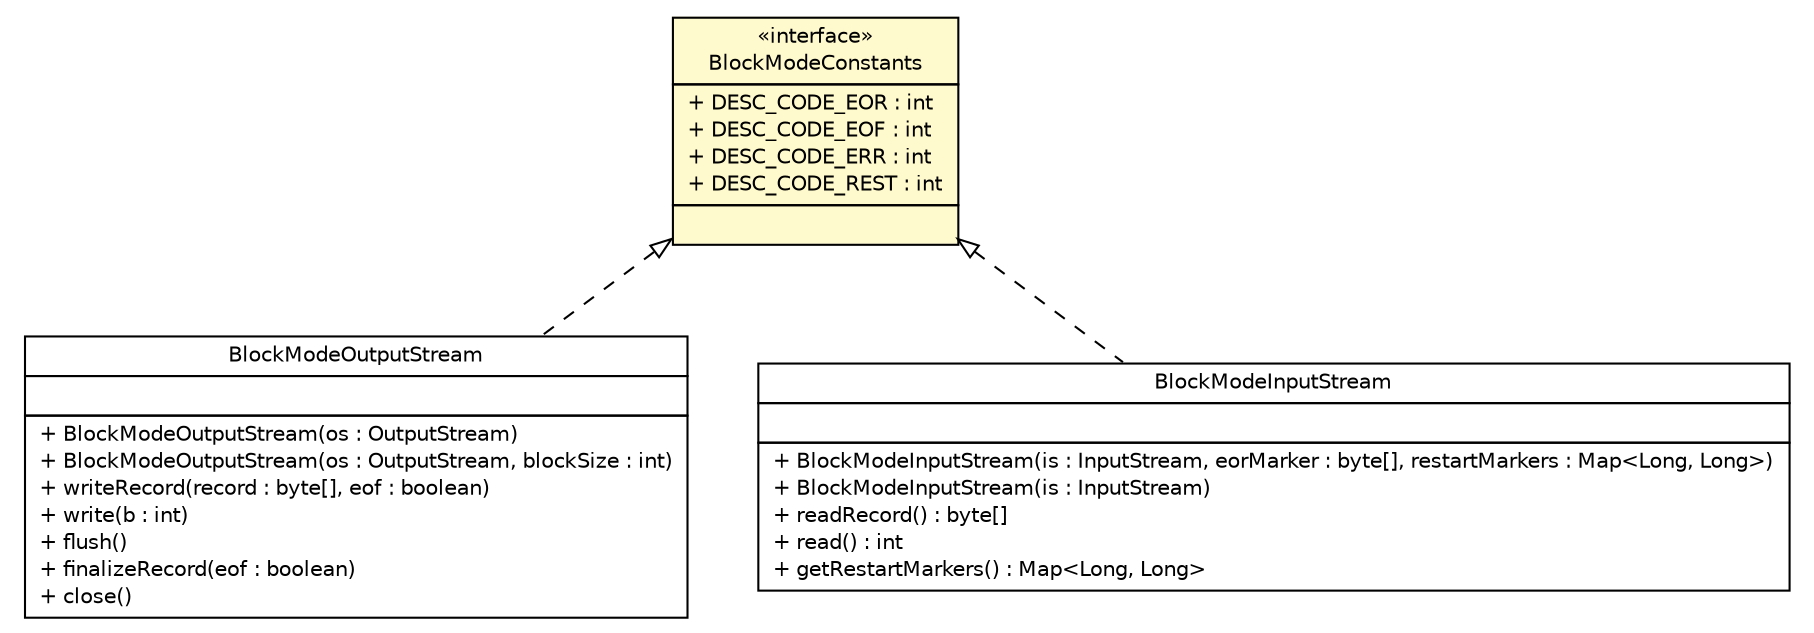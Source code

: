 #!/usr/local/bin/dot
#
# Class diagram 
# Generated by UMLGraph version 5.1 (http://www.umlgraph.org/)
#

digraph G {
	edge [fontname="Helvetica",fontsize=10,labelfontname="Helvetica",labelfontsize=10];
	node [fontname="Helvetica",fontsize=10,shape=plaintext];
	nodesep=0.25;
	ranksep=0.5;
	// com.apporiented.hermesftp.streams.BlockModeOutputStream
	c6627 [label=<<table title="com.apporiented.hermesftp.streams.BlockModeOutputStream" border="0" cellborder="1" cellspacing="0" cellpadding="2" port="p" href="./BlockModeOutputStream.html">
		<tr><td><table border="0" cellspacing="0" cellpadding="1">
<tr><td align="center" balign="center"> BlockModeOutputStream </td></tr>
		</table></td></tr>
		<tr><td><table border="0" cellspacing="0" cellpadding="1">
<tr><td align="left" balign="left">  </td></tr>
		</table></td></tr>
		<tr><td><table border="0" cellspacing="0" cellpadding="1">
<tr><td align="left" balign="left"> + BlockModeOutputStream(os : OutputStream) </td></tr>
<tr><td align="left" balign="left"> + BlockModeOutputStream(os : OutputStream, blockSize : int) </td></tr>
<tr><td align="left" balign="left"> + writeRecord(record : byte[], eof : boolean) </td></tr>
<tr><td align="left" balign="left"> + write(b : int) </td></tr>
<tr><td align="left" balign="left"> + flush() </td></tr>
<tr><td align="left" balign="left"> + finalizeRecord(eof : boolean) </td></tr>
<tr><td align="left" balign="left"> + close() </td></tr>
		</table></td></tr>
		</table>>, fontname="Helvetica", fontcolor="black", fontsize=10.0];
	// com.apporiented.hermesftp.streams.BlockModeInputStream
	c6631 [label=<<table title="com.apporiented.hermesftp.streams.BlockModeInputStream" border="0" cellborder="1" cellspacing="0" cellpadding="2" port="p" href="./BlockModeInputStream.html">
		<tr><td><table border="0" cellspacing="0" cellpadding="1">
<tr><td align="center" balign="center"> BlockModeInputStream </td></tr>
		</table></td></tr>
		<tr><td><table border="0" cellspacing="0" cellpadding="1">
<tr><td align="left" balign="left">  </td></tr>
		</table></td></tr>
		<tr><td><table border="0" cellspacing="0" cellpadding="1">
<tr><td align="left" balign="left"> + BlockModeInputStream(is : InputStream, eorMarker : byte[], restartMarkers : Map&lt;Long, Long&gt;) </td></tr>
<tr><td align="left" balign="left"> + BlockModeInputStream(is : InputStream) </td></tr>
<tr><td align="left" balign="left"> + readRecord() : byte[] </td></tr>
<tr><td align="left" balign="left"> + read() : int </td></tr>
<tr><td align="left" balign="left"> + getRestartMarkers() : Map&lt;Long, Long&gt; </td></tr>
		</table></td></tr>
		</table>>, fontname="Helvetica", fontcolor="black", fontsize=10.0];
	// com.apporiented.hermesftp.streams.BlockModeConstants
	c6633 [label=<<table title="com.apporiented.hermesftp.streams.BlockModeConstants" border="0" cellborder="1" cellspacing="0" cellpadding="2" port="p" bgcolor="lemonChiffon" href="./BlockModeConstants.html">
		<tr><td><table border="0" cellspacing="0" cellpadding="1">
<tr><td align="center" balign="center"> &#171;interface&#187; </td></tr>
<tr><td align="center" balign="center"> BlockModeConstants </td></tr>
		</table></td></tr>
		<tr><td><table border="0" cellspacing="0" cellpadding="1">
<tr><td align="left" balign="left"> + DESC_CODE_EOR : int </td></tr>
<tr><td align="left" balign="left"> + DESC_CODE_EOF : int </td></tr>
<tr><td align="left" balign="left"> + DESC_CODE_ERR : int </td></tr>
<tr><td align="left" balign="left"> + DESC_CODE_REST : int </td></tr>
		</table></td></tr>
		<tr><td><table border="0" cellspacing="0" cellpadding="1">
<tr><td align="left" balign="left">  </td></tr>
		</table></td></tr>
		</table>>, fontname="Helvetica", fontcolor="black", fontsize=10.0];
	//com.apporiented.hermesftp.streams.BlockModeOutputStream implements com.apporiented.hermesftp.streams.BlockModeConstants
	c6633:p -> c6627:p [dir=back,arrowtail=empty,style=dashed];
	//com.apporiented.hermesftp.streams.BlockModeInputStream implements com.apporiented.hermesftp.streams.BlockModeConstants
	c6633:p -> c6631:p [dir=back,arrowtail=empty,style=dashed];
}

